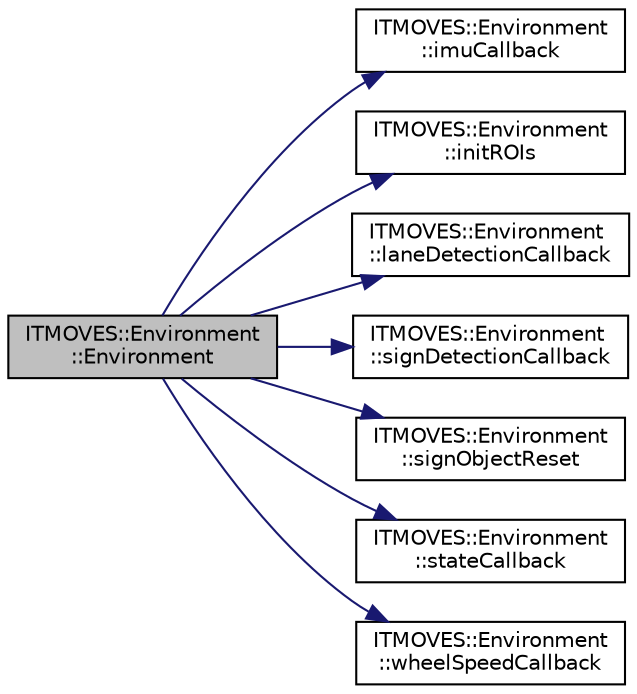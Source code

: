 digraph "ITMOVES::Environment::Environment"
{
 // LATEX_PDF_SIZE
  edge [fontname="Helvetica",fontsize="10",labelfontname="Helvetica",labelfontsize="10"];
  node [fontname="Helvetica",fontsize="10",shape=record];
  rankdir="LR";
  Node1 [label="ITMOVES::Environment\l::Environment",height=0.2,width=0.4,color="black", fillcolor="grey75", style="filled", fontcolor="black",tooltip="Construct a new Environment object and initialize ROS Subscriber/ Publisher, various class members,..."];
  Node1 -> Node2 [color="midnightblue",fontsize="10",style="solid",fontname="Helvetica"];
  Node2 [label="ITMOVES::Environment\l::imuCallback",height=0.2,width=0.4,color="black", fillcolor="white", style="filled",URL="$class_i_t_m_o_v_e_s_1_1_environment.html#a8ac9e60baf8813d51715a33d8c480527",tooltip="Update the current yaw angle (> 0), detect driving upwards/downwards and detect the reset of the syst..."];
  Node1 -> Node3 [color="midnightblue",fontsize="10",style="solid",fontname="Helvetica"];
  Node3 [label="ITMOVES::Environment\l::initROIs",height=0.2,width=0.4,color="black", fillcolor="white", style="filled",URL="$class_i_t_m_o_v_e_s_1_1_environment.html#a3be4bc65480cba590d50df8bbd8957a6",tooltip="Initialize the region of interests in the shape of rectangles to specify where the respective object ..."];
  Node1 -> Node4 [color="midnightblue",fontsize="10",style="solid",fontname="Helvetica"];
  Node4 [label="ITMOVES::Environment\l::laneDetectionCallback",height=0.2,width=0.4,color="black", fillcolor="white", style="filled",URL="$class_i_t_m_o_v_e_s_1_1_environment.html#aefa227debe4b0ec57e077be8aa75d8cb",tooltip="Update the current distance to the center and the curvature coefficient of the lane triggered by the ..."];
  Node1 -> Node5 [color="midnightblue",fontsize="10",style="solid",fontname="Helvetica"];
  Node5 [label="ITMOVES::Environment\l::signDetectionCallback",height=0.2,width=0.4,color="black", fillcolor="white", style="filled",URL="$class_i_t_m_o_v_e_s_1_1_environment.html#a0f57888dd6990a89fffb66b7131e097b",tooltip="Set states according to detected signs/ objects within the correct ROI and store specific variables t..."];
  Node1 -> Node6 [color="midnightblue",fontsize="10",style="solid",fontname="Helvetica"];
  Node6 [label="ITMOVES::Environment\l::signObjectReset",height=0.2,width=0.4,color="black", fillcolor="white", style="filled",URL="$group___group_objects.html#ga9188980b71d4f1f86862d94293fdba97",tooltip="This function will reset all detected signs and objects as well as their saved distances and specific..."];
  Node1 -> Node7 [color="midnightblue",fontsize="10",style="solid",fontname="Helvetica"];
  Node7 [label="ITMOVES::Environment\l::stateCallback",height=0.2,width=0.4,color="black", fillcolor="white", style="filled",URL="$class_i_t_m_o_v_e_s_1_1_environment.html#a660cdd67a509715db03baa220caa4156",tooltip="Sets the current state based on topic \"/testState\"."];
  Node1 -> Node8 [color="midnightblue",fontsize="10",style="solid",fontname="Helvetica"];
  Node8 [label="ITMOVES::Environment\l::wheelSpeedCallback",height=0.2,width=0.4,color="black", fillcolor="white", style="filled",URL="$class_i_t_m_o_v_e_s_1_1_environment.html#a94e7f5afaa60f5595524c8b0a62bd571",tooltip="Update current global Pose based on the travelled distance and yaw angle triggered by the topic \"/aut..."];
}
